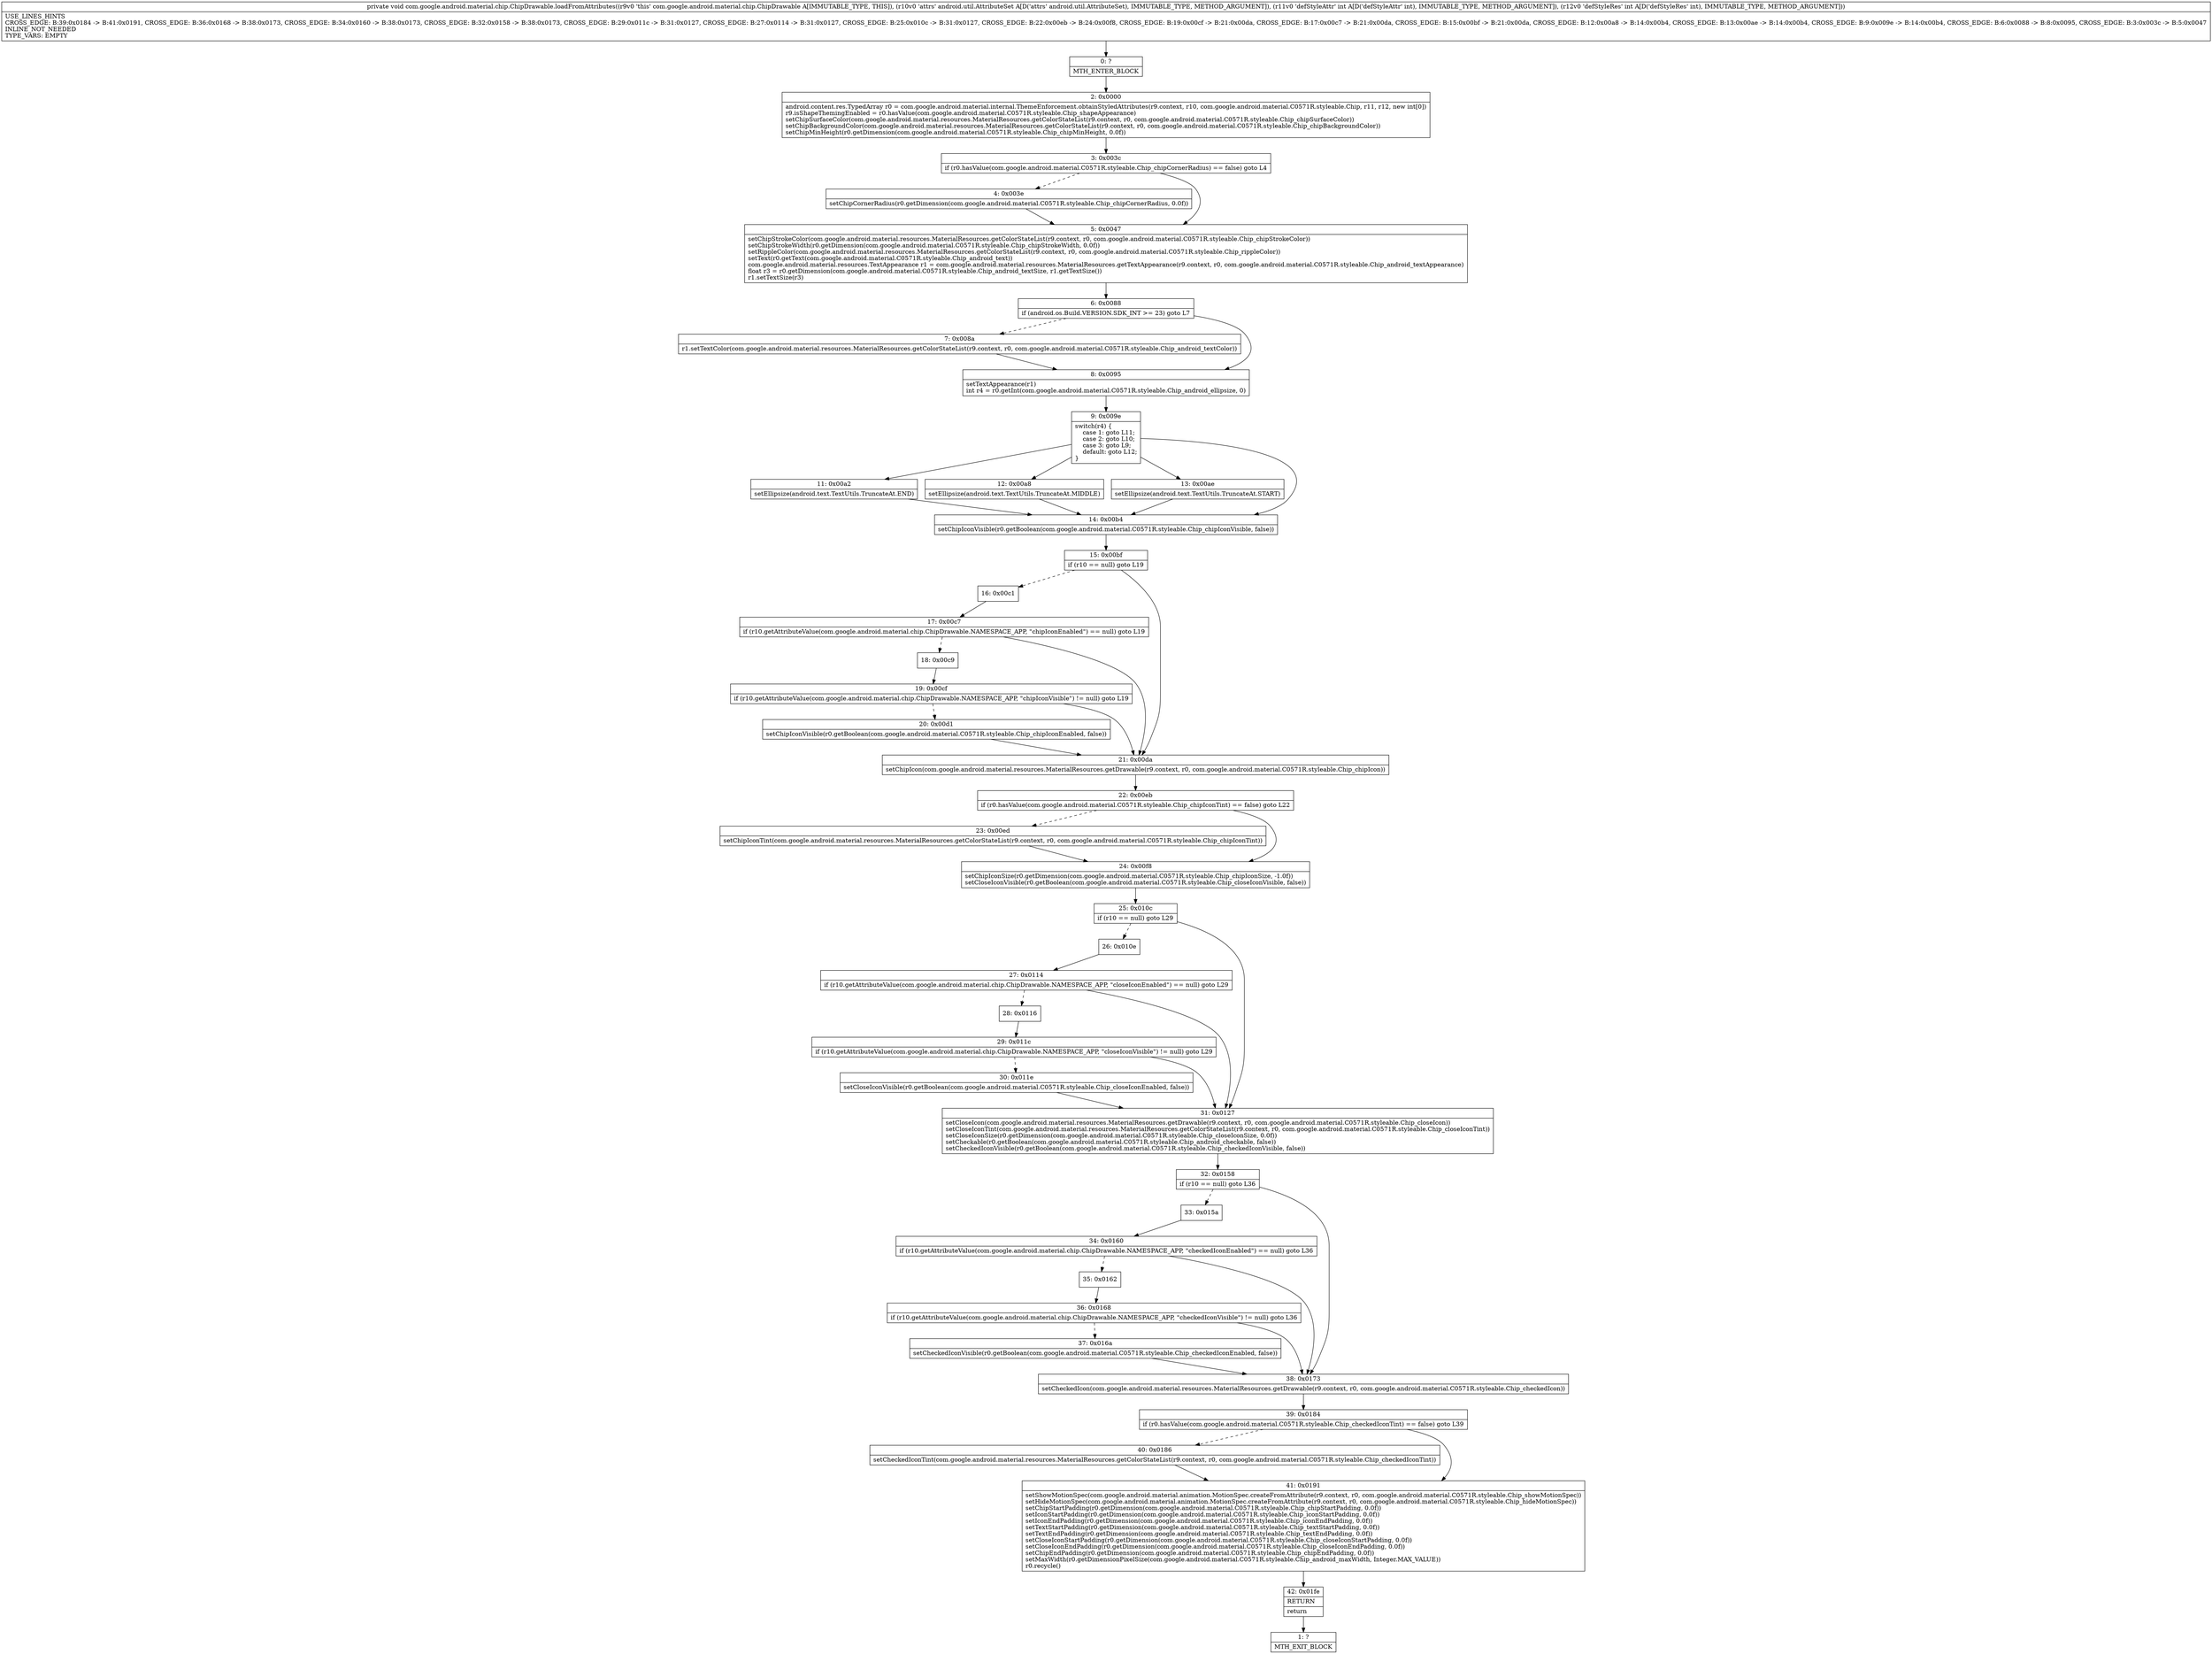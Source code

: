 digraph "CFG forcom.google.android.material.chip.ChipDrawable.loadFromAttributes(Landroid\/util\/AttributeSet;II)V" {
Node_0 [shape=record,label="{0\:\ ?|MTH_ENTER_BLOCK\l}"];
Node_2 [shape=record,label="{2\:\ 0x0000|android.content.res.TypedArray r0 = com.google.android.material.internal.ThemeEnforcement.obtainStyledAttributes(r9.context, r10, com.google.android.material.C0571R.styleable.Chip, r11, r12, new int[0])\lr9.isShapeThemingEnabled = r0.hasValue(com.google.android.material.C0571R.styleable.Chip_shapeAppearance)\lsetChipSurfaceColor(com.google.android.material.resources.MaterialResources.getColorStateList(r9.context, r0, com.google.android.material.C0571R.styleable.Chip_chipSurfaceColor))\lsetChipBackgroundColor(com.google.android.material.resources.MaterialResources.getColorStateList(r9.context, r0, com.google.android.material.C0571R.styleable.Chip_chipBackgroundColor))\lsetChipMinHeight(r0.getDimension(com.google.android.material.C0571R.styleable.Chip_chipMinHeight, 0.0f))\l}"];
Node_3 [shape=record,label="{3\:\ 0x003c|if (r0.hasValue(com.google.android.material.C0571R.styleable.Chip_chipCornerRadius) == false) goto L4\l}"];
Node_4 [shape=record,label="{4\:\ 0x003e|setChipCornerRadius(r0.getDimension(com.google.android.material.C0571R.styleable.Chip_chipCornerRadius, 0.0f))\l}"];
Node_5 [shape=record,label="{5\:\ 0x0047|setChipStrokeColor(com.google.android.material.resources.MaterialResources.getColorStateList(r9.context, r0, com.google.android.material.C0571R.styleable.Chip_chipStrokeColor))\lsetChipStrokeWidth(r0.getDimension(com.google.android.material.C0571R.styleable.Chip_chipStrokeWidth, 0.0f))\lsetRippleColor(com.google.android.material.resources.MaterialResources.getColorStateList(r9.context, r0, com.google.android.material.C0571R.styleable.Chip_rippleColor))\lsetText(r0.getText(com.google.android.material.C0571R.styleable.Chip_android_text))\lcom.google.android.material.resources.TextAppearance r1 = com.google.android.material.resources.MaterialResources.getTextAppearance(r9.context, r0, com.google.android.material.C0571R.styleable.Chip_android_textAppearance)\lfloat r3 = r0.getDimension(com.google.android.material.C0571R.styleable.Chip_android_textSize, r1.getTextSize())\lr1.setTextSize(r3)\l}"];
Node_6 [shape=record,label="{6\:\ 0x0088|if (android.os.Build.VERSION.SDK_INT \>= 23) goto L7\l}"];
Node_7 [shape=record,label="{7\:\ 0x008a|r1.setTextColor(com.google.android.material.resources.MaterialResources.getColorStateList(r9.context, r0, com.google.android.material.C0571R.styleable.Chip_android_textColor))\l}"];
Node_8 [shape=record,label="{8\:\ 0x0095|setTextAppearance(r1)\lint r4 = r0.getInt(com.google.android.material.C0571R.styleable.Chip_android_ellipsize, 0)\l}"];
Node_9 [shape=record,label="{9\:\ 0x009e|switch(r4) \{\l    case 1: goto L11;\l    case 2: goto L10;\l    case 3: goto L9;\l    default: goto L12;\l\}\l}"];
Node_11 [shape=record,label="{11\:\ 0x00a2|setEllipsize(android.text.TextUtils.TruncateAt.END)\l}"];
Node_12 [shape=record,label="{12\:\ 0x00a8|setEllipsize(android.text.TextUtils.TruncateAt.MIDDLE)\l}"];
Node_13 [shape=record,label="{13\:\ 0x00ae|setEllipsize(android.text.TextUtils.TruncateAt.START)\l}"];
Node_14 [shape=record,label="{14\:\ 0x00b4|setChipIconVisible(r0.getBoolean(com.google.android.material.C0571R.styleable.Chip_chipIconVisible, false))\l}"];
Node_15 [shape=record,label="{15\:\ 0x00bf|if (r10 == null) goto L19\l}"];
Node_16 [shape=record,label="{16\:\ 0x00c1}"];
Node_17 [shape=record,label="{17\:\ 0x00c7|if (r10.getAttributeValue(com.google.android.material.chip.ChipDrawable.NAMESPACE_APP, \"chipIconEnabled\") == null) goto L19\l}"];
Node_18 [shape=record,label="{18\:\ 0x00c9}"];
Node_19 [shape=record,label="{19\:\ 0x00cf|if (r10.getAttributeValue(com.google.android.material.chip.ChipDrawable.NAMESPACE_APP, \"chipIconVisible\") != null) goto L19\l}"];
Node_20 [shape=record,label="{20\:\ 0x00d1|setChipIconVisible(r0.getBoolean(com.google.android.material.C0571R.styleable.Chip_chipIconEnabled, false))\l}"];
Node_21 [shape=record,label="{21\:\ 0x00da|setChipIcon(com.google.android.material.resources.MaterialResources.getDrawable(r9.context, r0, com.google.android.material.C0571R.styleable.Chip_chipIcon))\l}"];
Node_22 [shape=record,label="{22\:\ 0x00eb|if (r0.hasValue(com.google.android.material.C0571R.styleable.Chip_chipIconTint) == false) goto L22\l}"];
Node_23 [shape=record,label="{23\:\ 0x00ed|setChipIconTint(com.google.android.material.resources.MaterialResources.getColorStateList(r9.context, r0, com.google.android.material.C0571R.styleable.Chip_chipIconTint))\l}"];
Node_24 [shape=record,label="{24\:\ 0x00f8|setChipIconSize(r0.getDimension(com.google.android.material.C0571R.styleable.Chip_chipIconSize, \-1.0f))\lsetCloseIconVisible(r0.getBoolean(com.google.android.material.C0571R.styleable.Chip_closeIconVisible, false))\l}"];
Node_25 [shape=record,label="{25\:\ 0x010c|if (r10 == null) goto L29\l}"];
Node_26 [shape=record,label="{26\:\ 0x010e}"];
Node_27 [shape=record,label="{27\:\ 0x0114|if (r10.getAttributeValue(com.google.android.material.chip.ChipDrawable.NAMESPACE_APP, \"closeIconEnabled\") == null) goto L29\l}"];
Node_28 [shape=record,label="{28\:\ 0x0116}"];
Node_29 [shape=record,label="{29\:\ 0x011c|if (r10.getAttributeValue(com.google.android.material.chip.ChipDrawable.NAMESPACE_APP, \"closeIconVisible\") != null) goto L29\l}"];
Node_30 [shape=record,label="{30\:\ 0x011e|setCloseIconVisible(r0.getBoolean(com.google.android.material.C0571R.styleable.Chip_closeIconEnabled, false))\l}"];
Node_31 [shape=record,label="{31\:\ 0x0127|setCloseIcon(com.google.android.material.resources.MaterialResources.getDrawable(r9.context, r0, com.google.android.material.C0571R.styleable.Chip_closeIcon))\lsetCloseIconTint(com.google.android.material.resources.MaterialResources.getColorStateList(r9.context, r0, com.google.android.material.C0571R.styleable.Chip_closeIconTint))\lsetCloseIconSize(r0.getDimension(com.google.android.material.C0571R.styleable.Chip_closeIconSize, 0.0f))\lsetCheckable(r0.getBoolean(com.google.android.material.C0571R.styleable.Chip_android_checkable, false))\lsetCheckedIconVisible(r0.getBoolean(com.google.android.material.C0571R.styleable.Chip_checkedIconVisible, false))\l}"];
Node_32 [shape=record,label="{32\:\ 0x0158|if (r10 == null) goto L36\l}"];
Node_33 [shape=record,label="{33\:\ 0x015a}"];
Node_34 [shape=record,label="{34\:\ 0x0160|if (r10.getAttributeValue(com.google.android.material.chip.ChipDrawable.NAMESPACE_APP, \"checkedIconEnabled\") == null) goto L36\l}"];
Node_35 [shape=record,label="{35\:\ 0x0162}"];
Node_36 [shape=record,label="{36\:\ 0x0168|if (r10.getAttributeValue(com.google.android.material.chip.ChipDrawable.NAMESPACE_APP, \"checkedIconVisible\") != null) goto L36\l}"];
Node_37 [shape=record,label="{37\:\ 0x016a|setCheckedIconVisible(r0.getBoolean(com.google.android.material.C0571R.styleable.Chip_checkedIconEnabled, false))\l}"];
Node_38 [shape=record,label="{38\:\ 0x0173|setCheckedIcon(com.google.android.material.resources.MaterialResources.getDrawable(r9.context, r0, com.google.android.material.C0571R.styleable.Chip_checkedIcon))\l}"];
Node_39 [shape=record,label="{39\:\ 0x0184|if (r0.hasValue(com.google.android.material.C0571R.styleable.Chip_checkedIconTint) == false) goto L39\l}"];
Node_40 [shape=record,label="{40\:\ 0x0186|setCheckedIconTint(com.google.android.material.resources.MaterialResources.getColorStateList(r9.context, r0, com.google.android.material.C0571R.styleable.Chip_checkedIconTint))\l}"];
Node_41 [shape=record,label="{41\:\ 0x0191|setShowMotionSpec(com.google.android.material.animation.MotionSpec.createFromAttribute(r9.context, r0, com.google.android.material.C0571R.styleable.Chip_showMotionSpec))\lsetHideMotionSpec(com.google.android.material.animation.MotionSpec.createFromAttribute(r9.context, r0, com.google.android.material.C0571R.styleable.Chip_hideMotionSpec))\lsetChipStartPadding(r0.getDimension(com.google.android.material.C0571R.styleable.Chip_chipStartPadding, 0.0f))\lsetIconStartPadding(r0.getDimension(com.google.android.material.C0571R.styleable.Chip_iconStartPadding, 0.0f))\lsetIconEndPadding(r0.getDimension(com.google.android.material.C0571R.styleable.Chip_iconEndPadding, 0.0f))\lsetTextStartPadding(r0.getDimension(com.google.android.material.C0571R.styleable.Chip_textStartPadding, 0.0f))\lsetTextEndPadding(r0.getDimension(com.google.android.material.C0571R.styleable.Chip_textEndPadding, 0.0f))\lsetCloseIconStartPadding(r0.getDimension(com.google.android.material.C0571R.styleable.Chip_closeIconStartPadding, 0.0f))\lsetCloseIconEndPadding(r0.getDimension(com.google.android.material.C0571R.styleable.Chip_closeIconEndPadding, 0.0f))\lsetChipEndPadding(r0.getDimension(com.google.android.material.C0571R.styleable.Chip_chipEndPadding, 0.0f))\lsetMaxWidth(r0.getDimensionPixelSize(com.google.android.material.C0571R.styleable.Chip_android_maxWidth, Integer.MAX_VALUE))\lr0.recycle()\l}"];
Node_42 [shape=record,label="{42\:\ 0x01fe|RETURN\l|return\l}"];
Node_1 [shape=record,label="{1\:\ ?|MTH_EXIT_BLOCK\l}"];
MethodNode[shape=record,label="{private void com.google.android.material.chip.ChipDrawable.loadFromAttributes((r9v0 'this' com.google.android.material.chip.ChipDrawable A[IMMUTABLE_TYPE, THIS]), (r10v0 'attrs' android.util.AttributeSet A[D('attrs' android.util.AttributeSet), IMMUTABLE_TYPE, METHOD_ARGUMENT]), (r11v0 'defStyleAttr' int A[D('defStyleAttr' int), IMMUTABLE_TYPE, METHOD_ARGUMENT]), (r12v0 'defStyleRes' int A[D('defStyleRes' int), IMMUTABLE_TYPE, METHOD_ARGUMENT]))  | USE_LINES_HINTS\lCROSS_EDGE: B:39:0x0184 \-\> B:41:0x0191, CROSS_EDGE: B:36:0x0168 \-\> B:38:0x0173, CROSS_EDGE: B:34:0x0160 \-\> B:38:0x0173, CROSS_EDGE: B:32:0x0158 \-\> B:38:0x0173, CROSS_EDGE: B:29:0x011c \-\> B:31:0x0127, CROSS_EDGE: B:27:0x0114 \-\> B:31:0x0127, CROSS_EDGE: B:25:0x010c \-\> B:31:0x0127, CROSS_EDGE: B:22:0x00eb \-\> B:24:0x00f8, CROSS_EDGE: B:19:0x00cf \-\> B:21:0x00da, CROSS_EDGE: B:17:0x00c7 \-\> B:21:0x00da, CROSS_EDGE: B:15:0x00bf \-\> B:21:0x00da, CROSS_EDGE: B:12:0x00a8 \-\> B:14:0x00b4, CROSS_EDGE: B:13:0x00ae \-\> B:14:0x00b4, CROSS_EDGE: B:9:0x009e \-\> B:14:0x00b4, CROSS_EDGE: B:6:0x0088 \-\> B:8:0x0095, CROSS_EDGE: B:3:0x003c \-\> B:5:0x0047\lINLINE_NOT_NEEDED\lTYPE_VARS: EMPTY\l}"];
MethodNode -> Node_0;Node_0 -> Node_2;
Node_2 -> Node_3;
Node_3 -> Node_4[style=dashed];
Node_3 -> Node_5;
Node_4 -> Node_5;
Node_5 -> Node_6;
Node_6 -> Node_7[style=dashed];
Node_6 -> Node_8;
Node_7 -> Node_8;
Node_8 -> Node_9;
Node_9 -> Node_11;
Node_9 -> Node_12;
Node_9 -> Node_13;
Node_9 -> Node_14;
Node_11 -> Node_14;
Node_12 -> Node_14;
Node_13 -> Node_14;
Node_14 -> Node_15;
Node_15 -> Node_16[style=dashed];
Node_15 -> Node_21;
Node_16 -> Node_17;
Node_17 -> Node_18[style=dashed];
Node_17 -> Node_21;
Node_18 -> Node_19;
Node_19 -> Node_20[style=dashed];
Node_19 -> Node_21;
Node_20 -> Node_21;
Node_21 -> Node_22;
Node_22 -> Node_23[style=dashed];
Node_22 -> Node_24;
Node_23 -> Node_24;
Node_24 -> Node_25;
Node_25 -> Node_26[style=dashed];
Node_25 -> Node_31;
Node_26 -> Node_27;
Node_27 -> Node_28[style=dashed];
Node_27 -> Node_31;
Node_28 -> Node_29;
Node_29 -> Node_30[style=dashed];
Node_29 -> Node_31;
Node_30 -> Node_31;
Node_31 -> Node_32;
Node_32 -> Node_33[style=dashed];
Node_32 -> Node_38;
Node_33 -> Node_34;
Node_34 -> Node_35[style=dashed];
Node_34 -> Node_38;
Node_35 -> Node_36;
Node_36 -> Node_37[style=dashed];
Node_36 -> Node_38;
Node_37 -> Node_38;
Node_38 -> Node_39;
Node_39 -> Node_40[style=dashed];
Node_39 -> Node_41;
Node_40 -> Node_41;
Node_41 -> Node_42;
Node_42 -> Node_1;
}

